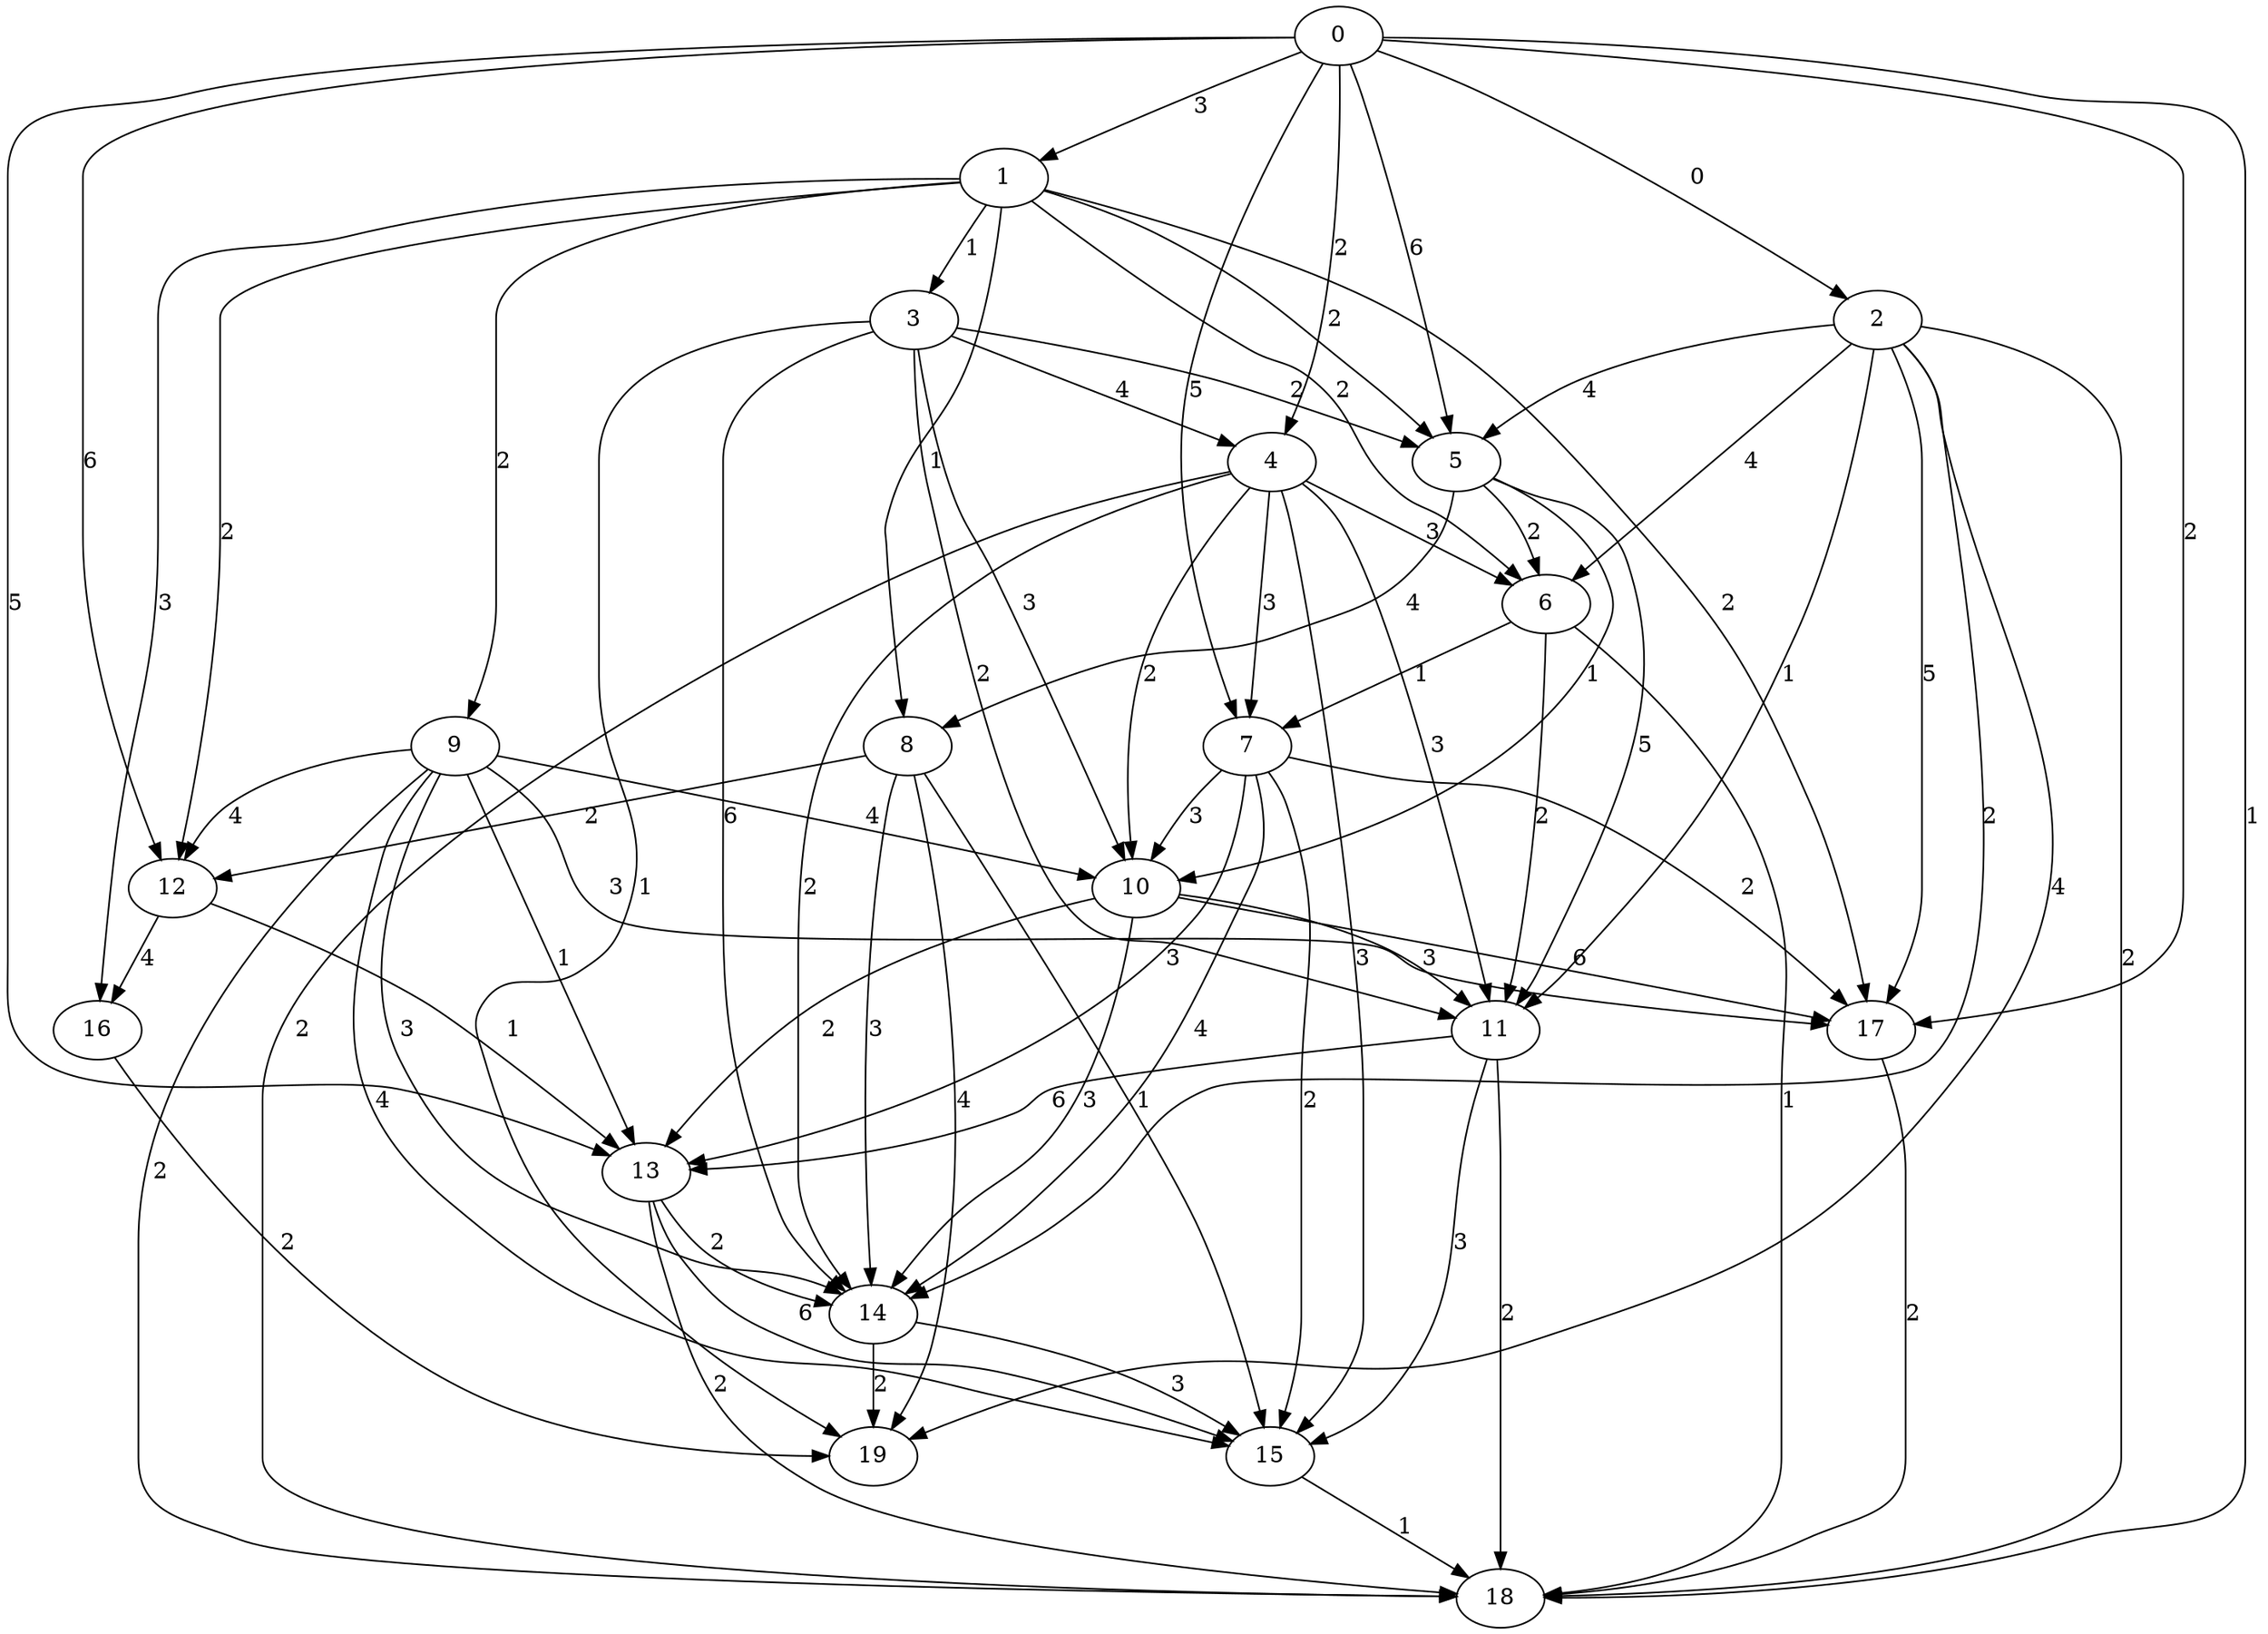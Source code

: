 strict digraph "" {
	0 -> 1	[label=3];
	0 -> 2	[label=0];
	0 -> 4	[label=2];
	0 -> 5	[label=6];
	0 -> 7	[label=5];
	0 -> 12	[label=6];
	0 -> 13	[label=5];
	0 -> 17	[label=2];
	0 -> 18	[label=1];
	1 -> 5	[label=2];
	1 -> 12	[label=2];
	1 -> 17	[label=2];
	1 -> 3	[label=1];
	1 -> 6	[label=2];
	1 -> 8	[label=1];
	1 -> 9	[label=2];
	1 -> 16	[label=3];
	2 -> 5	[label=4];
	2 -> 17	[label=5];
	2 -> 18	[label=2];
	2 -> 6	[label=4];
	2 -> 11	[label=1];
	2 -> 14	[label=2];
	2 -> 19	[label=4];
	4 -> 7	[label=3];
	4 -> 18	[label=2];
	4 -> 6	[label=3];
	4 -> 11	[label=3];
	4 -> 14	[label=2];
	4 -> 10	[label=2];
	4 -> 15	[label=3];
	5 -> 6	[label=2];
	5 -> 8	[label=4];
	5 -> 11	[label=5];
	5 -> 10	[label=1];
	7 -> 13	[label=3];
	7 -> 17	[label=2];
	7 -> 14	[label=4];
	7 -> 10	[label=3];
	7 -> 15	[label=2];
	12 -> 13	[label=1];
	12 -> 16	[label=4];
	13 -> 18	[label=2];
	13 -> 14	[label=2];
	13 -> 15	[label=6];
	17 -> 18	[label=2];
	3 -> 4	[label=4];
	3 -> 5	[label=2];
	3 -> 11	[label=2];
	3 -> 14	[label=6];
	3 -> 19	[label=1];
	3 -> 10	[label=3];
	6 -> 7	[label=1];
	6 -> 18	[label=1];
	6 -> 11	[label=2];
	8 -> 12	[label=2];
	8 -> 14	[label=3];
	8 -> 19	[label=4];
	8 -> 15	[label=1];
	9 -> 12	[label=4];
	9 -> 13	[label=1];
	9 -> 17	[label=3];
	9 -> 18	[label=2];
	9 -> 14	[label=3];
	9 -> 10	[label=4];
	9 -> 15	[label=4];
	16 -> 19	[label=2];
	11 -> 13	[label=6];
	11 -> 18	[label=2];
	11 -> 15	[label=3];
	14 -> 19	[label=2];
	14 -> 15	[label=3];
	10 -> 13	[label=2];
	10 -> 17	[label=6];
	10 -> 11	[label=3];
	10 -> 14	[label=3];
	15 -> 18	[label=1];
}
